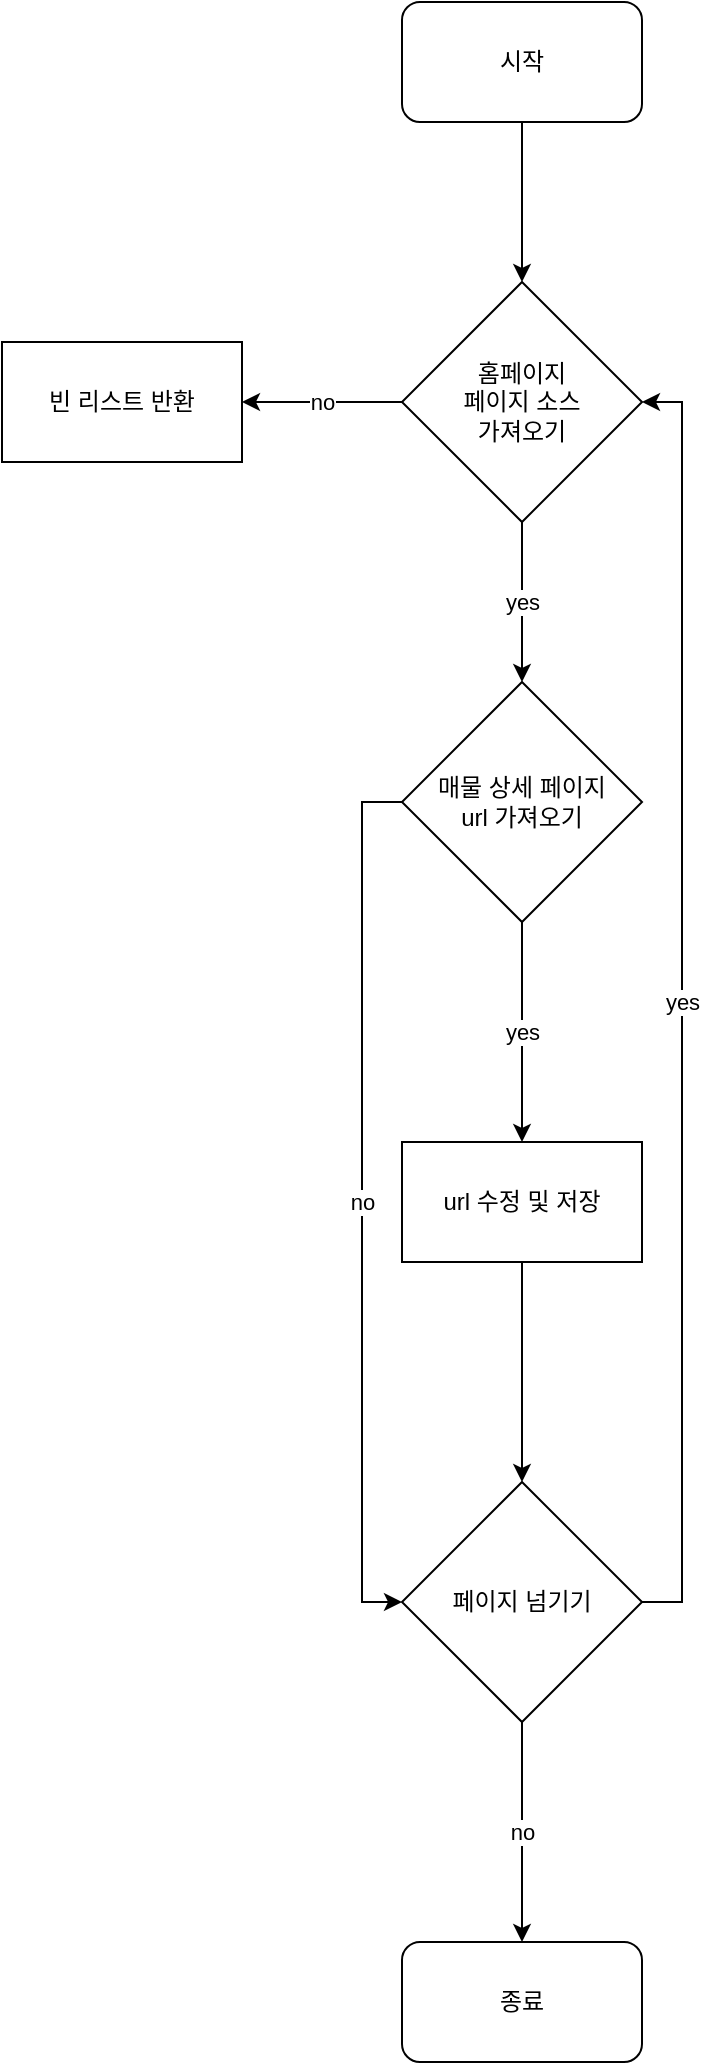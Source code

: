 <mxfile version="18.0.2" type="device"><diagram id="kaCCFqm2Su8GQR3t2typ" name="Page-1"><mxGraphModel dx="980" dy="554" grid="0" gridSize="10" guides="1" tooltips="1" connect="1" arrows="1" fold="1" page="0" pageScale="1" pageWidth="827" pageHeight="1169" math="0" shadow="0"><root><mxCell id="0"/><mxCell id="1" parent="0"/><mxCell id="QUY_TDDoIesvYTGi2OoM-5" value="" style="edgeStyle=orthogonalEdgeStyle;rounded=0;orthogonalLoop=1;jettySize=auto;html=1;exitX=0.5;exitY=1;exitDx=0;exitDy=0;" edge="1" parent="1" source="QUY_TDDoIesvYTGi2OoM-43" target="QUY_TDDoIesvYTGi2OoM-4"><mxGeometry relative="1" as="geometry"><mxPoint x="325" y="396" as="sourcePoint"/></mxGeometry></mxCell><mxCell id="QUY_TDDoIesvYTGi2OoM-8" value="no" style="edgeStyle=orthogonalEdgeStyle;rounded=0;orthogonalLoop=1;jettySize=auto;html=1;" edge="1" parent="1" source="QUY_TDDoIesvYTGi2OoM-4" target="QUY_TDDoIesvYTGi2OoM-7"><mxGeometry relative="1" as="geometry"/></mxCell><mxCell id="QUY_TDDoIesvYTGi2OoM-14" value="yes" style="edgeStyle=orthogonalEdgeStyle;rounded=0;orthogonalLoop=1;jettySize=auto;html=1;" edge="1" parent="1" source="QUY_TDDoIesvYTGi2OoM-4" target="QUY_TDDoIesvYTGi2OoM-13"><mxGeometry relative="1" as="geometry"/></mxCell><mxCell id="QUY_TDDoIesvYTGi2OoM-4" value="홈페이지&lt;br&gt;페이지 소스&lt;br&gt;가져오기" style="rhombus;whiteSpace=wrap;html=1;rounded=0;" vertex="1" parent="1"><mxGeometry x="265" y="466" width="120" height="120" as="geometry"/></mxCell><mxCell id="QUY_TDDoIesvYTGi2OoM-7" value="빈 리스트 반환" style="whiteSpace=wrap;html=1;rounded=0;" vertex="1" parent="1"><mxGeometry x="65" y="496" width="120" height="60" as="geometry"/></mxCell><mxCell id="QUY_TDDoIesvYTGi2OoM-30" value="yes" style="edgeStyle=orthogonalEdgeStyle;rounded=0;orthogonalLoop=1;jettySize=auto;html=1;" edge="1" parent="1" source="QUY_TDDoIesvYTGi2OoM-13" target="QUY_TDDoIesvYTGi2OoM-29"><mxGeometry relative="1" as="geometry"/></mxCell><mxCell id="QUY_TDDoIesvYTGi2OoM-42" value="no" style="edgeStyle=orthogonalEdgeStyle;rounded=0;orthogonalLoop=1;jettySize=auto;html=1;exitX=0;exitY=0.5;exitDx=0;exitDy=0;entryX=0;entryY=0.5;entryDx=0;entryDy=0;" edge="1" parent="1" source="QUY_TDDoIesvYTGi2OoM-13" target="QUY_TDDoIesvYTGi2OoM-35"><mxGeometry relative="1" as="geometry"/></mxCell><mxCell id="QUY_TDDoIesvYTGi2OoM-13" value="매물 상세 페이지&lt;br&gt;url 가져오기" style="rhombus;whiteSpace=wrap;html=1;rounded=0;" vertex="1" parent="1"><mxGeometry x="265" y="666" width="120" height="120" as="geometry"/></mxCell><mxCell id="QUY_TDDoIesvYTGi2OoM-38" style="edgeStyle=orthogonalEdgeStyle;rounded=0;orthogonalLoop=1;jettySize=auto;html=1;exitX=0.5;exitY=1;exitDx=0;exitDy=0;entryX=0.5;entryY=0;entryDx=0;entryDy=0;" edge="1" parent="1" source="QUY_TDDoIesvYTGi2OoM-29" target="QUY_TDDoIesvYTGi2OoM-35"><mxGeometry relative="1" as="geometry"/></mxCell><mxCell id="QUY_TDDoIesvYTGi2OoM-29" value="url 수정 및 저장" style="whiteSpace=wrap;html=1;rounded=0;" vertex="1" parent="1"><mxGeometry x="265" y="896" width="120" height="60" as="geometry"/></mxCell><mxCell id="QUY_TDDoIesvYTGi2OoM-39" value="yes" style="edgeStyle=orthogonalEdgeStyle;rounded=0;orthogonalLoop=1;jettySize=auto;html=1;exitX=1;exitY=0.5;exitDx=0;exitDy=0;entryX=1;entryY=0.5;entryDx=0;entryDy=0;" edge="1" parent="1" source="QUY_TDDoIesvYTGi2OoM-35" target="QUY_TDDoIesvYTGi2OoM-4"><mxGeometry relative="1" as="geometry"/></mxCell><mxCell id="QUY_TDDoIesvYTGi2OoM-41" value="no" style="edgeStyle=orthogonalEdgeStyle;rounded=0;orthogonalLoop=1;jettySize=auto;html=1;entryX=0.5;entryY=0;entryDx=0;entryDy=0;" edge="1" parent="1" source="QUY_TDDoIesvYTGi2OoM-35" target="QUY_TDDoIesvYTGi2OoM-44"><mxGeometry relative="1" as="geometry"><mxPoint x="328" y="1259" as="targetPoint"/></mxGeometry></mxCell><mxCell id="QUY_TDDoIesvYTGi2OoM-35" value="페이지 넘기기" style="rhombus;whiteSpace=wrap;html=1;rounded=0;" vertex="1" parent="1"><mxGeometry x="265" y="1066" width="120" height="120" as="geometry"/></mxCell><mxCell id="QUY_TDDoIesvYTGi2OoM-43" value="시작" style="rounded=1;whiteSpace=wrap;html=1;" vertex="1" parent="1"><mxGeometry x="265" y="326" width="120" height="60" as="geometry"/></mxCell><mxCell id="QUY_TDDoIesvYTGi2OoM-44" value="종료" style="rounded=1;whiteSpace=wrap;html=1;" vertex="1" parent="1"><mxGeometry x="265" y="1296" width="120" height="60" as="geometry"/></mxCell></root></mxGraphModel></diagram></mxfile>